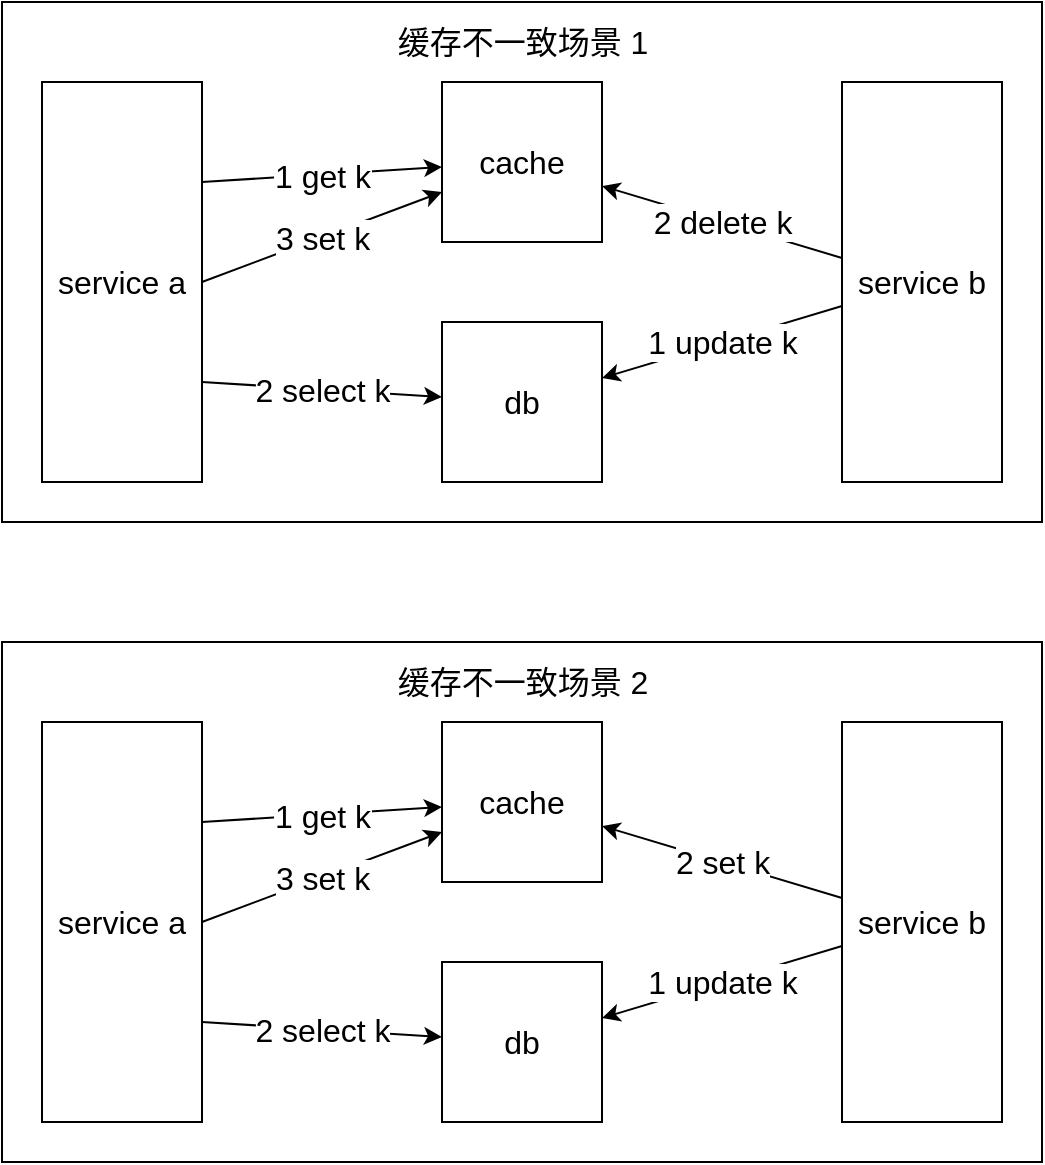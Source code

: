 <mxfile version="17.4.2" type="device"><diagram id="EFfR4C6zfwUJsYBHZr2e" name="第 1 页"><mxGraphModel dx="907" dy="703" grid="1" gridSize="10" guides="1" tooltips="1" connect="1" arrows="1" fold="1" page="1" pageScale="1" pageWidth="827" pageHeight="1169" math="0" shadow="0"><root><mxCell id="0"/><mxCell id="1" parent="0"/><mxCell id="0rie5uwO2vuM16AHJCwm-38" value="" style="group" vertex="1" connectable="0" parent="1"><mxGeometry x="90" y="80" width="520" height="260" as="geometry"/></mxCell><mxCell id="0rie5uwO2vuM16AHJCwm-1" value="service a" style="rounded=0;whiteSpace=wrap;html=1;fontSize=16;" vertex="1" parent="0rie5uwO2vuM16AHJCwm-38"><mxGeometry x="20" y="40" width="80" height="200" as="geometry"/></mxCell><mxCell id="0rie5uwO2vuM16AHJCwm-2" value="cache" style="rounded=0;whiteSpace=wrap;html=1;fontSize=16;" vertex="1" parent="0rie5uwO2vuM16AHJCwm-38"><mxGeometry x="220" y="40" width="80" height="80" as="geometry"/></mxCell><mxCell id="0rie5uwO2vuM16AHJCwm-4" value="" style="endArrow=classic;html=1;rounded=0;fontSize=16;exitX=1;exitY=0.25;exitDx=0;exitDy=0;" edge="1" parent="0rie5uwO2vuM16AHJCwm-38" source="0rie5uwO2vuM16AHJCwm-1" target="0rie5uwO2vuM16AHJCwm-2"><mxGeometry width="50" height="50" relative="1" as="geometry"><mxPoint x="210" y="270" as="sourcePoint"/><mxPoint x="260" y="220" as="targetPoint"/></mxGeometry></mxCell><mxCell id="0rie5uwO2vuM16AHJCwm-5" value="1 get k" style="edgeLabel;html=1;align=center;verticalAlign=middle;resizable=0;points=[];fontSize=16;" vertex="1" connectable="0" parent="0rie5uwO2vuM16AHJCwm-4"><mxGeometry relative="1" as="geometry"><mxPoint as="offset"/></mxGeometry></mxCell><mxCell id="0rie5uwO2vuM16AHJCwm-6" value="" style="endArrow=classic;html=1;rounded=0;fontSize=16;exitX=1;exitY=0.75;exitDx=0;exitDy=0;" edge="1" parent="0rie5uwO2vuM16AHJCwm-38" source="0rie5uwO2vuM16AHJCwm-1" target="0rie5uwO2vuM16AHJCwm-13"><mxGeometry width="50" height="50" relative="1" as="geometry"><mxPoint x="50" y="40" as="sourcePoint"/><mxPoint x="-30" y="140" as="targetPoint"/></mxGeometry></mxCell><mxCell id="0rie5uwO2vuM16AHJCwm-7" value="2 select k" style="edgeLabel;html=1;align=center;verticalAlign=middle;resizable=0;points=[];fontSize=16;" vertex="1" connectable="0" parent="0rie5uwO2vuM16AHJCwm-6"><mxGeometry relative="1" as="geometry"><mxPoint as="offset"/></mxGeometry></mxCell><mxCell id="0rie5uwO2vuM16AHJCwm-9" value="" style="endArrow=classic;html=1;rounded=0;fontSize=16;exitX=1;exitY=0.5;exitDx=0;exitDy=0;" edge="1" parent="0rie5uwO2vuM16AHJCwm-38" source="0rie5uwO2vuM16AHJCwm-1" target="0rie5uwO2vuM16AHJCwm-2"><mxGeometry width="50" height="50" relative="1" as="geometry"><mxPoint x="90" y="40" as="sourcePoint"/><mxPoint x="140" y="150" as="targetPoint"/></mxGeometry></mxCell><mxCell id="0rie5uwO2vuM16AHJCwm-10" value="3 set k" style="edgeLabel;html=1;align=center;verticalAlign=middle;resizable=0;points=[];fontSize=16;" vertex="1" connectable="0" parent="0rie5uwO2vuM16AHJCwm-9"><mxGeometry relative="1" as="geometry"><mxPoint as="offset"/></mxGeometry></mxCell><mxCell id="0rie5uwO2vuM16AHJCwm-11" value="service b" style="rounded=0;whiteSpace=wrap;html=1;fontSize=16;" vertex="1" parent="0rie5uwO2vuM16AHJCwm-38"><mxGeometry x="420" y="40" width="80" height="200" as="geometry"/></mxCell><mxCell id="0rie5uwO2vuM16AHJCwm-13" value="db" style="rounded=0;whiteSpace=wrap;html=1;fontSize=16;" vertex="1" parent="0rie5uwO2vuM16AHJCwm-38"><mxGeometry x="220" y="160" width="80" height="80" as="geometry"/></mxCell><mxCell id="0rie5uwO2vuM16AHJCwm-16" value="" style="endArrow=classic;html=1;rounded=0;fontSize=16;" edge="1" parent="0rie5uwO2vuM16AHJCwm-38" source="0rie5uwO2vuM16AHJCwm-11" target="0rie5uwO2vuM16AHJCwm-13"><mxGeometry width="50" height="50" relative="1" as="geometry"><mxPoint x="330" y="40" as="sourcePoint"/><mxPoint x="250" y="140" as="targetPoint"/></mxGeometry></mxCell><mxCell id="0rie5uwO2vuM16AHJCwm-17" value="1 update k" style="edgeLabel;html=1;align=center;verticalAlign=middle;resizable=0;points=[];fontSize=16;" vertex="1" connectable="0" parent="0rie5uwO2vuM16AHJCwm-16"><mxGeometry relative="1" as="geometry"><mxPoint as="offset"/></mxGeometry></mxCell><mxCell id="0rie5uwO2vuM16AHJCwm-18" value="" style="endArrow=classic;html=1;rounded=0;fontSize=16;" edge="1" parent="0rie5uwO2vuM16AHJCwm-38" source="0rie5uwO2vuM16AHJCwm-11" target="0rie5uwO2vuM16AHJCwm-2"><mxGeometry width="50" height="50" relative="1" as="geometry"><mxPoint x="370" y="40" as="sourcePoint"/><mxPoint x="420" y="150" as="targetPoint"/></mxGeometry></mxCell><mxCell id="0rie5uwO2vuM16AHJCwm-19" value="2 delete k" style="edgeLabel;html=1;align=center;verticalAlign=middle;resizable=0;points=[];fontSize=16;" vertex="1" connectable="0" parent="0rie5uwO2vuM16AHJCwm-18"><mxGeometry relative="1" as="geometry"><mxPoint as="offset"/></mxGeometry></mxCell><mxCell id="0rie5uwO2vuM16AHJCwm-20" value="" style="rounded=0;whiteSpace=wrap;html=1;fontSize=16;gradientColor=none;fillColor=none;" vertex="1" parent="0rie5uwO2vuM16AHJCwm-38"><mxGeometry width="520" height="260" as="geometry"/></mxCell><mxCell id="0rie5uwO2vuM16AHJCwm-21" value="缓存不一致场景 1" style="text;html=1;align=center;verticalAlign=middle;resizable=0;points=[];autosize=1;strokeColor=none;fillColor=none;fontSize=16;" vertex="1" parent="0rie5uwO2vuM16AHJCwm-38"><mxGeometry x="190" y="10" width="140" height="20" as="geometry"/></mxCell><mxCell id="0rie5uwO2vuM16AHJCwm-39" value="" style="group" vertex="1" connectable="0" parent="1"><mxGeometry x="90" y="400" width="520" height="260" as="geometry"/></mxCell><mxCell id="0rie5uwO2vuM16AHJCwm-36" value="" style="rounded=0;whiteSpace=wrap;html=1;fontSize=16;gradientColor=none;fillColor=none;" vertex="1" parent="0rie5uwO2vuM16AHJCwm-39"><mxGeometry width="520" height="260" as="geometry"/></mxCell><mxCell id="0rie5uwO2vuM16AHJCwm-22" value="service a" style="rounded=0;whiteSpace=wrap;html=1;fontSize=16;" vertex="1" parent="0rie5uwO2vuM16AHJCwm-39"><mxGeometry x="20" y="40" width="80" height="200" as="geometry"/></mxCell><mxCell id="0rie5uwO2vuM16AHJCwm-23" value="cache" style="rounded=0;whiteSpace=wrap;html=1;fontSize=16;" vertex="1" parent="0rie5uwO2vuM16AHJCwm-39"><mxGeometry x="220" y="40" width="80" height="80" as="geometry"/></mxCell><mxCell id="0rie5uwO2vuM16AHJCwm-24" value="" style="endArrow=classic;html=1;rounded=0;fontSize=16;exitX=1;exitY=0.25;exitDx=0;exitDy=0;" edge="1" parent="0rie5uwO2vuM16AHJCwm-39" source="0rie5uwO2vuM16AHJCwm-22" target="0rie5uwO2vuM16AHJCwm-23"><mxGeometry width="50" height="50" relative="1" as="geometry"><mxPoint x="210" y="270" as="sourcePoint"/><mxPoint x="260" y="220" as="targetPoint"/></mxGeometry></mxCell><mxCell id="0rie5uwO2vuM16AHJCwm-25" value="1 get k" style="edgeLabel;html=1;align=center;verticalAlign=middle;resizable=0;points=[];fontSize=16;" vertex="1" connectable="0" parent="0rie5uwO2vuM16AHJCwm-24"><mxGeometry relative="1" as="geometry"><mxPoint as="offset"/></mxGeometry></mxCell><mxCell id="0rie5uwO2vuM16AHJCwm-26" value="" style="endArrow=classic;html=1;rounded=0;fontSize=16;exitX=1;exitY=0.75;exitDx=0;exitDy=0;" edge="1" parent="0rie5uwO2vuM16AHJCwm-39" source="0rie5uwO2vuM16AHJCwm-22" target="0rie5uwO2vuM16AHJCwm-31"><mxGeometry width="50" height="50" relative="1" as="geometry"><mxPoint x="50" y="40" as="sourcePoint"/><mxPoint x="-30" y="140" as="targetPoint"/></mxGeometry></mxCell><mxCell id="0rie5uwO2vuM16AHJCwm-27" value="2 select k" style="edgeLabel;html=1;align=center;verticalAlign=middle;resizable=0;points=[];fontSize=16;" vertex="1" connectable="0" parent="0rie5uwO2vuM16AHJCwm-26"><mxGeometry relative="1" as="geometry"><mxPoint as="offset"/></mxGeometry></mxCell><mxCell id="0rie5uwO2vuM16AHJCwm-28" value="" style="endArrow=classic;html=1;rounded=0;fontSize=16;exitX=1;exitY=0.5;exitDx=0;exitDy=0;" edge="1" parent="0rie5uwO2vuM16AHJCwm-39" source="0rie5uwO2vuM16AHJCwm-22" target="0rie5uwO2vuM16AHJCwm-23"><mxGeometry width="50" height="50" relative="1" as="geometry"><mxPoint x="90" y="40" as="sourcePoint"/><mxPoint x="140" y="150" as="targetPoint"/></mxGeometry></mxCell><mxCell id="0rie5uwO2vuM16AHJCwm-29" value="3 set k" style="edgeLabel;html=1;align=center;verticalAlign=middle;resizable=0;points=[];fontSize=16;" vertex="1" connectable="0" parent="0rie5uwO2vuM16AHJCwm-28"><mxGeometry relative="1" as="geometry"><mxPoint as="offset"/></mxGeometry></mxCell><mxCell id="0rie5uwO2vuM16AHJCwm-30" value="service b" style="rounded=0;whiteSpace=wrap;html=1;fontSize=16;" vertex="1" parent="0rie5uwO2vuM16AHJCwm-39"><mxGeometry x="420" y="40" width="80" height="200" as="geometry"/></mxCell><mxCell id="0rie5uwO2vuM16AHJCwm-31" value="db" style="rounded=0;whiteSpace=wrap;html=1;fontSize=16;" vertex="1" parent="0rie5uwO2vuM16AHJCwm-39"><mxGeometry x="220" y="160" width="80" height="80" as="geometry"/></mxCell><mxCell id="0rie5uwO2vuM16AHJCwm-32" value="" style="endArrow=classic;html=1;rounded=0;fontSize=16;" edge="1" parent="0rie5uwO2vuM16AHJCwm-39" source="0rie5uwO2vuM16AHJCwm-30" target="0rie5uwO2vuM16AHJCwm-31"><mxGeometry width="50" height="50" relative="1" as="geometry"><mxPoint x="330" y="40" as="sourcePoint"/><mxPoint x="250" y="140" as="targetPoint"/></mxGeometry></mxCell><mxCell id="0rie5uwO2vuM16AHJCwm-33" value="1 update k" style="edgeLabel;html=1;align=center;verticalAlign=middle;resizable=0;points=[];fontSize=16;" vertex="1" connectable="0" parent="0rie5uwO2vuM16AHJCwm-32"><mxGeometry relative="1" as="geometry"><mxPoint as="offset"/></mxGeometry></mxCell><mxCell id="0rie5uwO2vuM16AHJCwm-34" value="" style="endArrow=classic;html=1;rounded=0;fontSize=16;" edge="1" parent="0rie5uwO2vuM16AHJCwm-39" source="0rie5uwO2vuM16AHJCwm-30" target="0rie5uwO2vuM16AHJCwm-23"><mxGeometry width="50" height="50" relative="1" as="geometry"><mxPoint x="370" y="40" as="sourcePoint"/><mxPoint x="420" y="150" as="targetPoint"/></mxGeometry></mxCell><mxCell id="0rie5uwO2vuM16AHJCwm-35" value="2 set k" style="edgeLabel;html=1;align=center;verticalAlign=middle;resizable=0;points=[];fontSize=16;" vertex="1" connectable="0" parent="0rie5uwO2vuM16AHJCwm-34"><mxGeometry relative="1" as="geometry"><mxPoint as="offset"/></mxGeometry></mxCell><mxCell id="0rie5uwO2vuM16AHJCwm-37" value="缓存不一致场景 2" style="text;html=1;align=center;verticalAlign=middle;resizable=0;points=[];autosize=1;strokeColor=none;fillColor=none;fontSize=16;" vertex="1" parent="0rie5uwO2vuM16AHJCwm-39"><mxGeometry x="190" y="10" width="140" height="20" as="geometry"/></mxCell></root></mxGraphModel></diagram></mxfile>